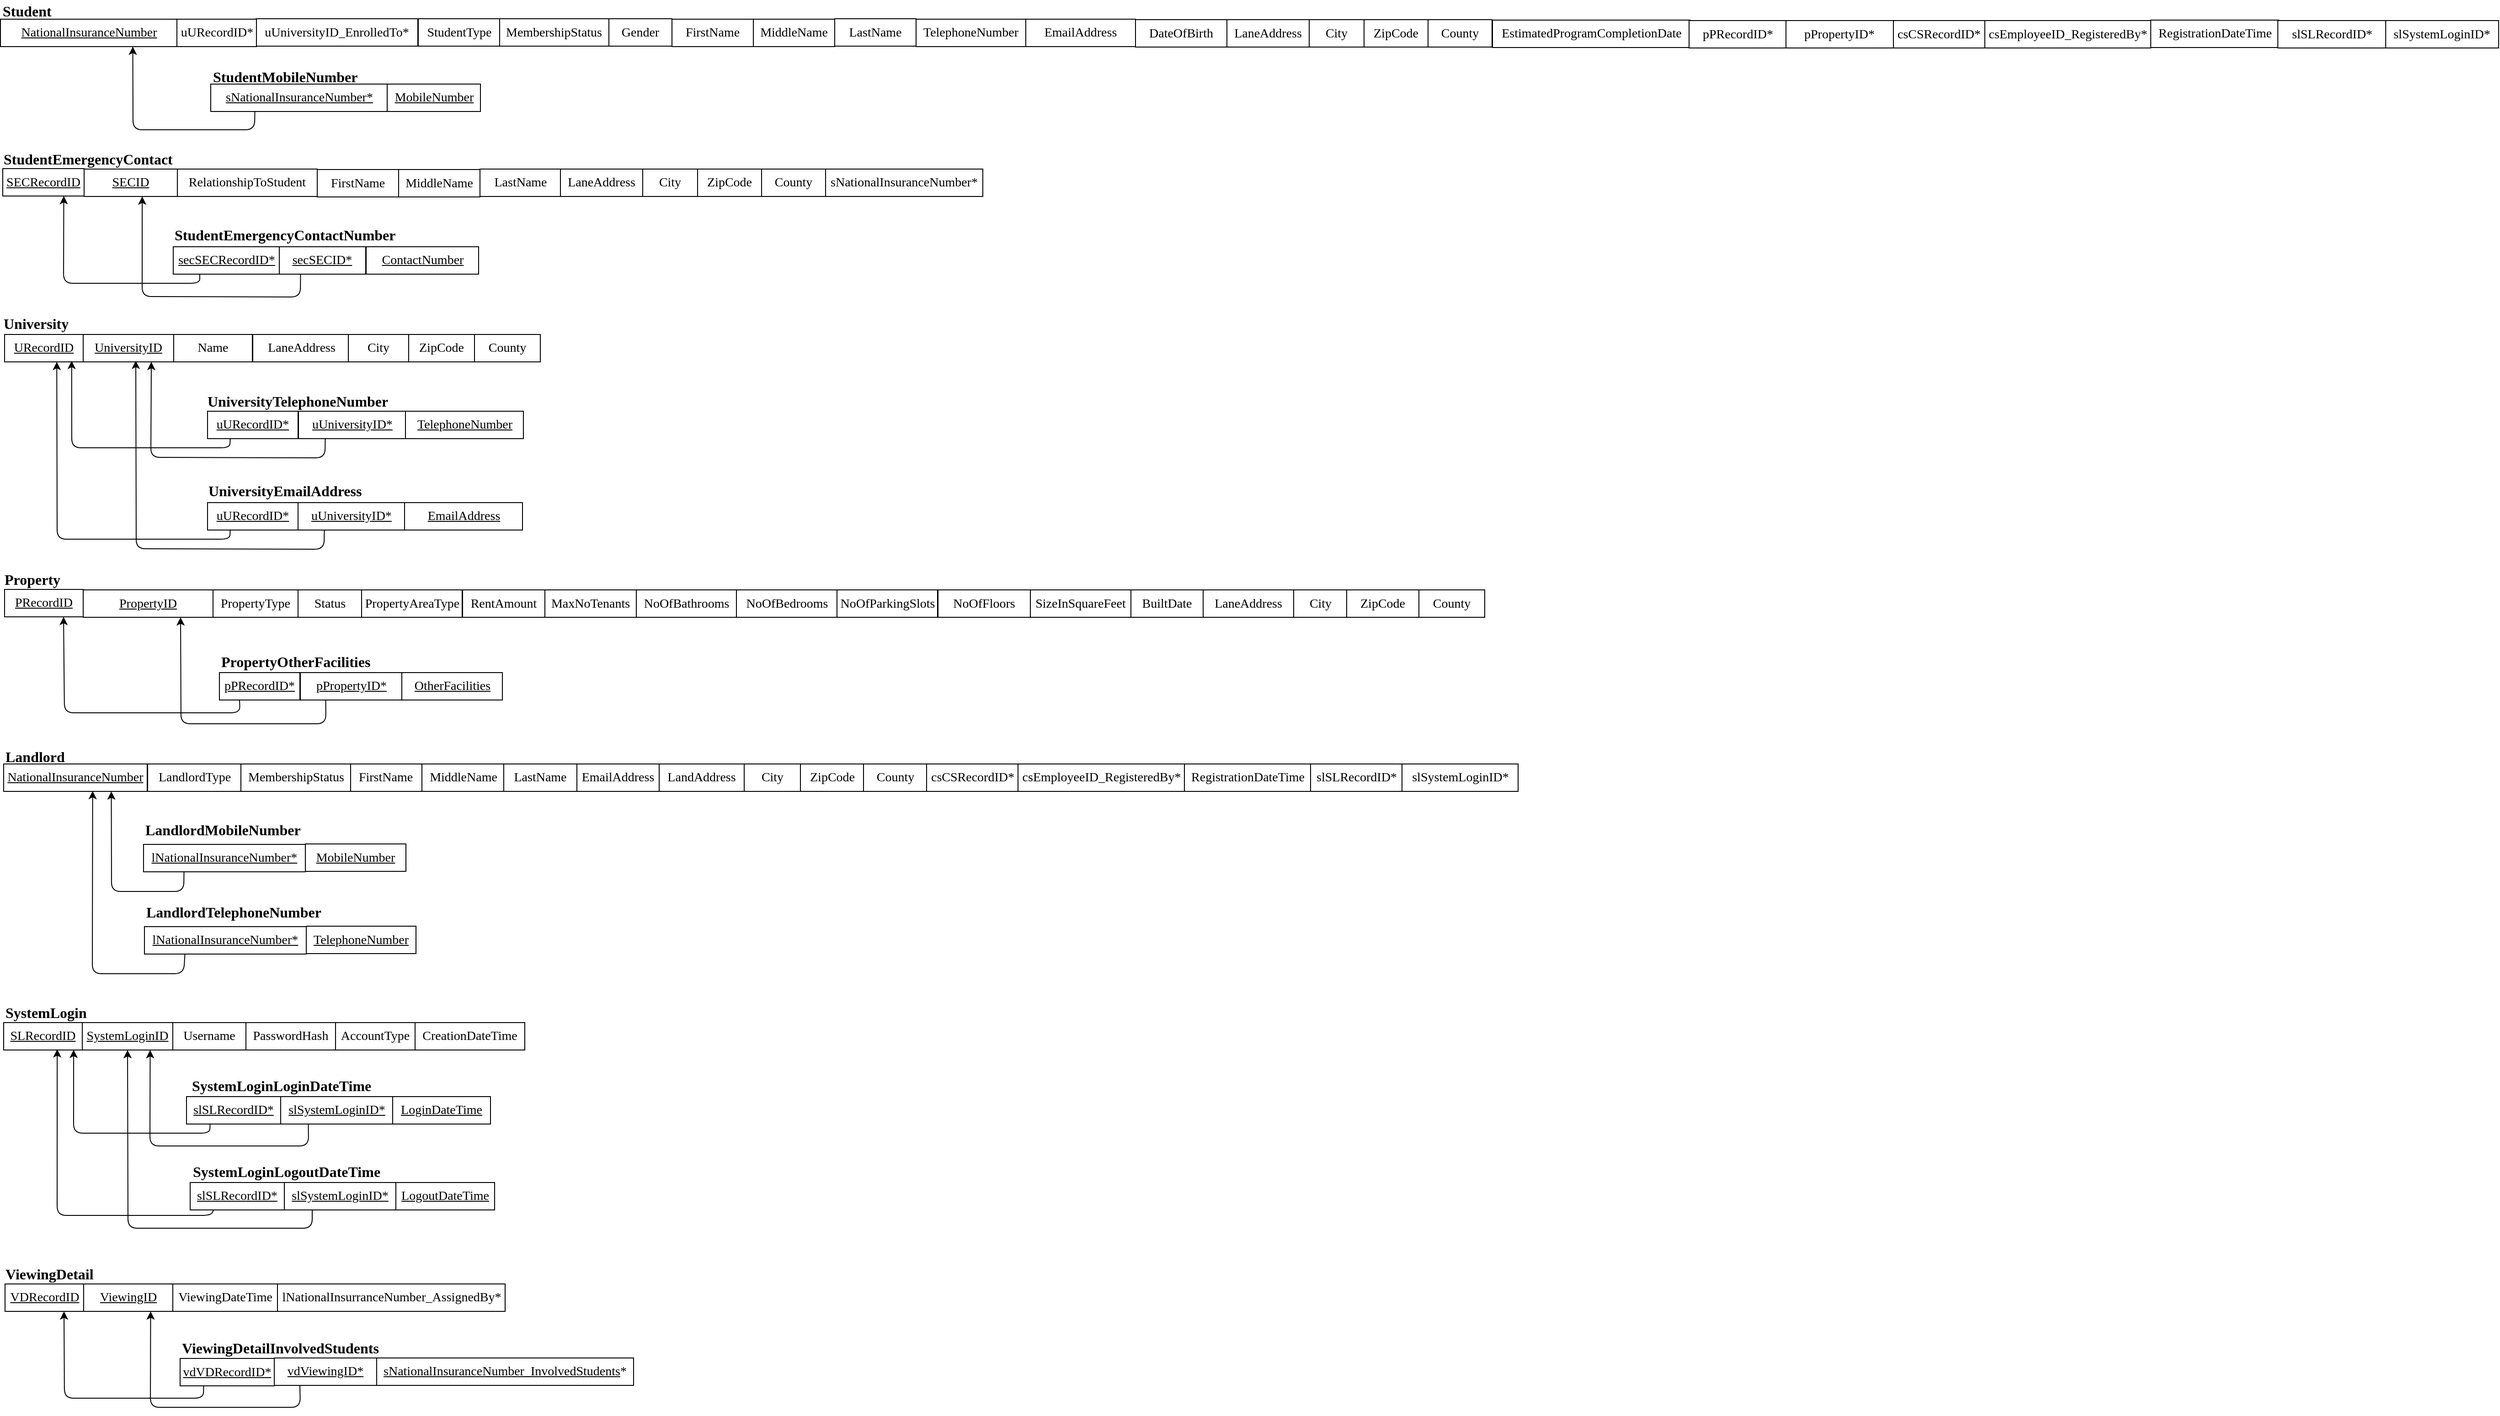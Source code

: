 <mxfile version="12.2.2" type="device" pages="1"><diagram id="bx-ZTYG9bVRK6xC262lA" name="Page-1"><mxGraphModel dx="-1627" dy="673" grid="1" gridSize="10" guides="1" tooltips="1" connect="1" arrows="1" fold="1" page="1" pageScale="1" pageWidth="2800" pageHeight="1600" math="0" shadow="0"><root><mxCell id="0"/><mxCell id="1" parent="0"/><mxCell id="ftZmQ4Zz91NYDN06urUf-1" value="&lt;font style=&quot;font-size: 16px&quot; face=&quot;Times New Roman&quot;&gt;Student&lt;/font&gt;" style="text;html=1;resizable=0;points=[];autosize=1;align=left;verticalAlign=top;spacingTop=-4;fontSize=16;fontStyle=1" parent="1" vertex="1"><mxGeometry x="2831.5" y="28" width="60" height="20" as="geometry"/></mxCell><mxCell id="ftZmQ4Zz91NYDN06urUf-2" value="&lt;u&gt;NationalInsuranceNumber&lt;/u&gt;" style="rounded=0;whiteSpace=wrap;html=1;fontSize=14;fontFamily=Times New Roman;" parent="1" vertex="1"><mxGeometry x="2831.5" y="49" width="193" height="30" as="geometry"/></mxCell><mxCell id="ftZmQ4Zz91NYDN06urUf-3" value="FirstName" style="rounded=0;whiteSpace=wrap;html=1;fontSize=14;fontFamily=Times New Roman;" parent="1" vertex="1"><mxGeometry x="3566" y="49" width="89" height="30" as="geometry"/></mxCell><mxCell id="ftZmQ4Zz91NYDN06urUf-4" value="MiddleName" style="rounded=0;whiteSpace=wrap;html=1;fontSize=14;fontFamily=Times New Roman;" parent="1" vertex="1"><mxGeometry x="3655" y="49" width="89" height="30" as="geometry"/></mxCell><mxCell id="ftZmQ4Zz91NYDN06urUf-5" value="LastName" style="rounded=0;whiteSpace=wrap;html=1;fontSize=14;fontFamily=Times New Roman;" parent="1" vertex="1"><mxGeometry x="3744" y="48.5" width="89" height="30" as="geometry"/></mxCell><mxCell id="ftZmQ4Zz91NYDN06urUf-7" value="TelephoneNumber" style="rounded=0;whiteSpace=wrap;html=1;fontSize=14;fontFamily=Times New Roman;" parent="1" vertex="1"><mxGeometry x="3833" y="49" width="120" height="30" as="geometry"/></mxCell><mxCell id="ftZmQ4Zz91NYDN06urUf-8" value="DateOfBirth" style="rounded=0;whiteSpace=wrap;html=1;fontSize=14;fontFamily=Times New Roman;" parent="1" vertex="1"><mxGeometry x="4073" y="49.5" width="100" height="30" as="geometry"/></mxCell><mxCell id="ftZmQ4Zz91NYDN06urUf-9" value="EstimatedProgramCompletionDate" style="rounded=0;whiteSpace=wrap;html=1;fontSize=14;fontFamily=Times New Roman;" parent="1" vertex="1"><mxGeometry x="4463.5" y="50" width="216" height="30" as="geometry"/></mxCell><mxCell id="ftZmQ4Zz91NYDN06urUf-10" value="LaneAddress" style="rounded=0;whiteSpace=wrap;html=1;fontSize=14;fontFamily=Times New Roman;" parent="1" vertex="1"><mxGeometry x="4173" y="49.5" width="90" height="30" as="geometry"/></mxCell><mxCell id="ftZmQ4Zz91NYDN06urUf-11" value="City" style="rounded=0;whiteSpace=wrap;html=1;fontSize=14;fontFamily=Times New Roman;" parent="1" vertex="1"><mxGeometry x="4263" y="49.5" width="60" height="30" as="geometry"/></mxCell><mxCell id="ftZmQ4Zz91NYDN06urUf-12" value="ZipCode" style="rounded=0;whiteSpace=wrap;html=1;fontSize=14;fontFamily=Times New Roman;" parent="1" vertex="1"><mxGeometry x="4323" y="49.5" width="70" height="30" as="geometry"/></mxCell><mxCell id="ftZmQ4Zz91NYDN06urUf-13" value="County" style="rounded=0;whiteSpace=wrap;html=1;fontSize=14;fontFamily=Times New Roman;" parent="1" vertex="1"><mxGeometry x="4393" y="49.5" width="70" height="30" as="geometry"/></mxCell><mxCell id="ftZmQ4Zz91NYDN06urUf-14" value="MembershipStatus" style="rounded=0;whiteSpace=wrap;html=1;fontSize=14;fontFamily=Times New Roman;" parent="1" vertex="1"><mxGeometry x="3377" y="48.5" width="120" height="30" as="geometry"/></mxCell><mxCell id="ftZmQ4Zz91NYDN06urUf-18" value="uUniversityID_EnrolledTo*" style="rounded=0;whiteSpace=wrap;html=1;fontSize=14;fontFamily=Times New Roman;" parent="1" vertex="1"><mxGeometry x="3111" y="48.5" width="177" height="30" as="geometry"/></mxCell><mxCell id="ftZmQ4Zz91NYDN06urUf-19" value="csEmployeeID_RegisteredBy*" style="rounded=0;whiteSpace=wrap;html=1;fontSize=14;fontFamily=Times New Roman;" parent="1" vertex="1"><mxGeometry x="5001.5" y="50.5" width="182" height="30" as="geometry"/></mxCell><mxCell id="ftZmQ4Zz91NYDN06urUf-20" value="RegistrationDateTime" style="rounded=0;whiteSpace=wrap;html=1;fontSize=14;fontFamily=Times New Roman;" parent="1" vertex="1"><mxGeometry x="5183.5" y="50" width="140" height="30" as="geometry"/></mxCell><mxCell id="ftZmQ4Zz91NYDN06urUf-21" value="slSystemLoginID*" style="rounded=0;whiteSpace=wrap;html=1;fontSize=14;fontFamily=Times New Roman;" parent="1" vertex="1"><mxGeometry x="5440" y="50.5" width="124" height="30" as="geometry"/></mxCell><mxCell id="ftZmQ4Zz91NYDN06urUf-22" value="StudentType" style="rounded=0;whiteSpace=wrap;html=1;fontSize=14;fontFamily=Times New Roman;" parent="1" vertex="1"><mxGeometry x="3288.5" y="48.5" width="89" height="30" as="geometry"/></mxCell><mxCell id="ftZmQ4Zz91NYDN06urUf-23" value="Gender" style="rounded=0;whiteSpace=wrap;html=1;fontSize=14;fontFamily=Times New Roman;" parent="1" vertex="1"><mxGeometry x="3497" y="48.5" width="69" height="30" as="geometry"/></mxCell><mxCell id="ftZmQ4Zz91NYDN06urUf-24" value="&lt;font style=&quot;font-size: 16px&quot; face=&quot;Times New Roman&quot;&gt;StudentMobileNumber&lt;/font&gt;" style="text;html=1;resizable=0;points=[];autosize=1;align=left;verticalAlign=top;spacingTop=-4;fontSize=16;fontStyle=1" parent="1" vertex="1"><mxGeometry x="3061.5" y="100" width="160" height="20" as="geometry"/></mxCell><mxCell id="ftZmQ4Zz91NYDN06urUf-25" value="&lt;u&gt;sNationalInsuranceNumber*&lt;/u&gt;" style="rounded=0;whiteSpace=wrap;html=1;fontSize=14;fontFamily=Times New Roman;" parent="1" vertex="1"><mxGeometry x="3061.5" y="120" width="193" height="30" as="geometry"/></mxCell><mxCell id="ftZmQ4Zz91NYDN06urUf-26" value="&lt;u&gt;MobileNumber&lt;/u&gt;" style="rounded=0;whiteSpace=wrap;html=1;fontSize=14;fontFamily=Times New Roman;" parent="1" vertex="1"><mxGeometry x="3254.5" y="120" width="102" height="30" as="geometry"/></mxCell><mxCell id="8tnzZ6iEuZ-7llTcJJZj-1" value="" style="endArrow=classic;html=1;entryX=0.75;entryY=1;entryDx=0;entryDy=0;exitX=0.25;exitY=1;exitDx=0;exitDy=0;" parent="1" source="ftZmQ4Zz91NYDN06urUf-25" target="ftZmQ4Zz91NYDN06urUf-2" edge="1"><mxGeometry width="50" height="50" relative="1" as="geometry"><mxPoint x="2871.5" y="168" as="sourcePoint"/><mxPoint x="2921.5" y="118" as="targetPoint"/><Array as="points"><mxPoint x="3109.5" y="170"/><mxPoint x="2976.5" y="170"/></Array></mxGeometry></mxCell><mxCell id="8tnzZ6iEuZ-7llTcJJZj-2" value="&lt;u&gt;UniversityID&lt;/u&gt;" style="rounded=0;whiteSpace=wrap;html=1;fontSize=14;fontFamily=Times New Roman;" parent="1" vertex="1"><mxGeometry x="2922" y="394" width="99" height="30" as="geometry"/></mxCell><mxCell id="8tnzZ6iEuZ-7llTcJJZj-3" value="&lt;font style=&quot;font-size: 16px&quot; face=&quot;Times New Roman&quot;&gt;University&lt;/font&gt;" style="text;html=1;resizable=0;points=[];autosize=1;align=left;verticalAlign=top;spacingTop=-4;fontSize=16;fontStyle=1" parent="1" vertex="1"><mxGeometry x="2833" y="370" width="80" height="20" as="geometry"/></mxCell><mxCell id="8tnzZ6iEuZ-7llTcJJZj-4" value="Name" style="rounded=0;whiteSpace=wrap;html=1;fontSize=14;fontFamily=Times New Roman;" parent="1" vertex="1"><mxGeometry x="3021" y="394" width="86" height="30" as="geometry"/></mxCell><mxCell id="8tnzZ6iEuZ-7llTcJJZj-7" value="LaneAddress" style="rounded=0;whiteSpace=wrap;html=1;fontSize=14;fontFamily=Times New Roman;" parent="1" vertex="1"><mxGeometry x="3107.5" y="394" width="106" height="30" as="geometry"/></mxCell><mxCell id="8tnzZ6iEuZ-7llTcJJZj-8" value="City" style="rounded=0;whiteSpace=wrap;html=1;fontSize=14;fontFamily=Times New Roman;" parent="1" vertex="1"><mxGeometry x="3212" y="394" width="66" height="30" as="geometry"/></mxCell><mxCell id="8tnzZ6iEuZ-7llTcJJZj-9" value="ZipCode" style="rounded=0;whiteSpace=wrap;html=1;fontSize=14;fontFamily=Times New Roman;" parent="1" vertex="1"><mxGeometry x="3278" y="394" width="72" height="30" as="geometry"/></mxCell><mxCell id="8tnzZ6iEuZ-7llTcJJZj-10" value="County" style="rounded=0;whiteSpace=wrap;html=1;fontSize=14;fontFamily=Times New Roman;" parent="1" vertex="1"><mxGeometry x="3350" y="394" width="72" height="30" as="geometry"/></mxCell><mxCell id="8tnzZ6iEuZ-7llTcJJZj-11" value="&lt;font style=&quot;font-size: 16px&quot; face=&quot;Times New Roman&quot;&gt;UniversityTelephoneNumber&lt;/font&gt;" style="text;html=1;resizable=0;points=[];autosize=1;align=left;verticalAlign=top;spacingTop=-4;fontSize=16;fontStyle=1" parent="1" vertex="1"><mxGeometry x="3055.5" y="454.5" width="200" height="20" as="geometry"/></mxCell><mxCell id="8tnzZ6iEuZ-7llTcJJZj-12" value="&lt;u&gt;uUniversityID*&lt;/u&gt;" style="rounded=0;whiteSpace=wrap;html=1;fontSize=14;fontFamily=Times New Roman;" parent="1" vertex="1"><mxGeometry x="3157.5" y="478" width="117" height="30" as="geometry"/></mxCell><mxCell id="8tnzZ6iEuZ-7llTcJJZj-13" value="&lt;u&gt;TelephoneNumber&lt;/u&gt;" style="rounded=0;whiteSpace=wrap;html=1;fontSize=14;fontFamily=Times New Roman;" parent="1" vertex="1"><mxGeometry x="3274.5" y="478" width="129" height="30" as="geometry"/></mxCell><mxCell id="8tnzZ6iEuZ-7llTcJJZj-14" value="&lt;font style=&quot;font-size: 16px&quot; face=&quot;Times New Roman&quot;&gt;UniversityEmailAddress&lt;/font&gt;" style="text;html=1;resizable=0;points=[];autosize=1;align=left;verticalAlign=top;spacingTop=-4;fontSize=16;fontStyle=1" parent="1" vertex="1"><mxGeometry x="3056.5" y="553" width="170" height="20" as="geometry"/></mxCell><mxCell id="8tnzZ6iEuZ-7llTcJJZj-15" value="&lt;u&gt;uUniversityID*&lt;/u&gt;" style="rounded=0;whiteSpace=wrap;html=1;fontSize=14;fontFamily=Times New Roman;" parent="1" vertex="1"><mxGeometry x="3156.5" y="578" width="117" height="30" as="geometry"/></mxCell><mxCell id="8tnzZ6iEuZ-7llTcJJZj-16" value="&lt;u&gt;EmailAddress&lt;/u&gt;" style="rounded=0;whiteSpace=wrap;html=1;fontSize=14;fontFamily=Times New Roman;" parent="1" vertex="1"><mxGeometry x="3273.5" y="578" width="129" height="30" as="geometry"/></mxCell><mxCell id="8tnzZ6iEuZ-7llTcJJZj-17" value="" style="endArrow=classic;html=1;exitX=0.25;exitY=1;exitDx=0;exitDy=0;" parent="1" source="8tnzZ6iEuZ-7llTcJJZj-12" edge="1"><mxGeometry width="50" height="50" relative="1" as="geometry"><mxPoint x="2885.5" y="511" as="sourcePoint"/><mxPoint x="2996.5" y="424" as="targetPoint"/><Array as="points"><mxPoint x="3186.5" y="529"/><mxPoint x="2996" y="528.5"/></Array></mxGeometry></mxCell><mxCell id="8tnzZ6iEuZ-7llTcJJZj-18" value="" style="endArrow=classic;html=1;entryX=0.581;entryY=0.958;entryDx=0;entryDy=0;entryPerimeter=0;exitX=0.25;exitY=1;exitDx=0;exitDy=0;" parent="1" source="8tnzZ6iEuZ-7llTcJJZj-15" target="8tnzZ6iEuZ-7llTcJJZj-2" edge="1"><mxGeometry width="50" height="50" relative="1" as="geometry"><mxPoint x="2855.5" y="511" as="sourcePoint"/><mxPoint x="2905.5" y="461" as="targetPoint"/><Array as="points"><mxPoint x="3185.5" y="629"/><mxPoint x="2980" y="628.5"/></Array></mxGeometry></mxCell><mxCell id="8tnzZ6iEuZ-7llTcJJZj-19" value="&lt;font style=&quot;font-size: 16px&quot; face=&quot;Times New Roman&quot;&gt;Property&lt;/font&gt;" style="text;html=1;resizable=0;points=[];autosize=1;align=left;verticalAlign=top;spacingTop=-4;fontSize=16;fontStyle=1" parent="1" vertex="1"><mxGeometry x="2834" y="650" width="70" height="20" as="geometry"/></mxCell><mxCell id="8tnzZ6iEuZ-7llTcJJZj-20" value="&lt;u&gt;PropertyID&lt;/u&gt;" style="rounded=0;whiteSpace=wrap;html=1;fontSize=14;fontFamily=Times New Roman;" parent="1" vertex="1"><mxGeometry x="2922" y="673.5" width="142" height="30" as="geometry"/></mxCell><mxCell id="8tnzZ6iEuZ-7llTcJJZj-21" value="Status" style="rounded=0;whiteSpace=wrap;html=1;fontSize=14;fontFamily=Times New Roman;" parent="1" vertex="1"><mxGeometry x="3157" y="673.5" width="70" height="30" as="geometry"/></mxCell><mxCell id="8tnzZ6iEuZ-7llTcJJZj-22" value="RentAmount" style="rounded=0;whiteSpace=wrap;html=1;fontSize=14;fontFamily=Times New Roman;" parent="1" vertex="1"><mxGeometry x="3337" y="673.5" width="90" height="30" as="geometry"/></mxCell><mxCell id="8tnzZ6iEuZ-7llTcJJZj-23" value="MaxNoTenants" style="rounded=0;whiteSpace=wrap;html=1;fontSize=14;fontFamily=Times New Roman;" parent="1" vertex="1"><mxGeometry x="3427" y="673.5" width="100" height="30" as="geometry"/></mxCell><mxCell id="8tnzZ6iEuZ-7llTcJJZj-24" value="NoOfBathrooms" style="rounded=0;whiteSpace=wrap;html=1;fontSize=14;fontFamily=Times New Roman;" parent="1" vertex="1"><mxGeometry x="3527" y="673.5" width="110" height="30" as="geometry"/></mxCell><mxCell id="8tnzZ6iEuZ-7llTcJJZj-25" value="NoOfBedrooms" style="rounded=0;whiteSpace=wrap;html=1;fontSize=14;fontFamily=Times New Roman;" parent="1" vertex="1"><mxGeometry x="3636.5" y="673.5" width="110" height="30" as="geometry"/></mxCell><mxCell id="8tnzZ6iEuZ-7llTcJJZj-26" value="PropertyAreaType" style="rounded=0;whiteSpace=wrap;html=1;fontSize=14;fontFamily=Times New Roman;" parent="1" vertex="1"><mxGeometry x="3226.5" y="673.5" width="110" height="30" as="geometry"/></mxCell><mxCell id="8tnzZ6iEuZ-7llTcJJZj-27" value="NoOfParkingSlots" style="rounded=0;whiteSpace=wrap;html=1;fontSize=14;fontFamily=Times New Roman;" parent="1" vertex="1"><mxGeometry x="3746.5" y="673.5" width="110" height="30" as="geometry"/></mxCell><mxCell id="8tnzZ6iEuZ-7llTcJJZj-28" value="NoOfFloors" style="rounded=0;whiteSpace=wrap;html=1;fontSize=14;fontFamily=Times New Roman;" parent="1" vertex="1"><mxGeometry x="3857" y="673.5" width="101" height="30" as="geometry"/></mxCell><mxCell id="8tnzZ6iEuZ-7llTcJJZj-29" value="SizeInSquareFeet" style="rounded=0;whiteSpace=wrap;html=1;fontSize=14;fontFamily=Times New Roman;" parent="1" vertex="1"><mxGeometry x="3958" y="673.5" width="110" height="30" as="geometry"/></mxCell><mxCell id="8tnzZ6iEuZ-7llTcJJZj-30" value="LaneAddress" style="rounded=0;whiteSpace=wrap;html=1;fontSize=14;fontFamily=Times New Roman;" parent="1" vertex="1"><mxGeometry x="4147" y="673.5" width="99" height="30" as="geometry"/></mxCell><mxCell id="8tnzZ6iEuZ-7llTcJJZj-31" value="City" style="rounded=0;whiteSpace=wrap;html=1;fontSize=14;fontFamily=Times New Roman;" parent="1" vertex="1"><mxGeometry x="4246" y="673.5" width="59" height="30" as="geometry"/></mxCell><mxCell id="8tnzZ6iEuZ-7llTcJJZj-32" value="ZipCode" style="rounded=0;whiteSpace=wrap;html=1;fontSize=14;fontFamily=Times New Roman;" parent="1" vertex="1"><mxGeometry x="4304" y="673.5" width="79" height="30" as="geometry"/></mxCell><mxCell id="8tnzZ6iEuZ-7llTcJJZj-33" value="County" style="rounded=0;whiteSpace=wrap;html=1;fontSize=14;fontFamily=Times New Roman;" parent="1" vertex="1"><mxGeometry x="4383" y="673.5" width="72" height="30" as="geometry"/></mxCell><mxCell id="8tnzZ6iEuZ-7llTcJJZj-34" value="PropertyType" style="rounded=0;whiteSpace=wrap;html=1;fontSize=14;fontFamily=Times New Roman;" parent="1" vertex="1"><mxGeometry x="3064" y="673.5" width="93" height="30" as="geometry"/></mxCell><mxCell id="8tnzZ6iEuZ-7llTcJJZj-36" value="BuiltDate" style="rounded=0;whiteSpace=wrap;html=1;fontSize=14;fontFamily=Times New Roman;" parent="1" vertex="1"><mxGeometry x="4068" y="673.5" width="79" height="30" as="geometry"/></mxCell><mxCell id="8tnzZ6iEuZ-7llTcJJZj-37" value="&lt;font style=&quot;font-size: 16px&quot; face=&quot;Times New Roman&quot;&gt;PropertyOtherFacilities&lt;/font&gt;" style="text;html=1;resizable=0;points=[];autosize=1;align=left;verticalAlign=top;spacingTop=-4;fontSize=16;fontStyle=1" parent="1" vertex="1"><mxGeometry x="3071" y="740" width="170" height="20" as="geometry"/></mxCell><mxCell id="8tnzZ6iEuZ-7llTcJJZj-38" value="&lt;u&gt;pPropertyID*&lt;/u&gt;" style="rounded=0;whiteSpace=wrap;html=1;fontSize=14;fontFamily=Times New Roman;" parent="1" vertex="1"><mxGeometry x="3159.5" y="764" width="111" height="30" as="geometry"/></mxCell><mxCell id="8tnzZ6iEuZ-7llTcJJZj-39" value="&lt;u&gt;OtherFacilities&lt;/u&gt;" style="rounded=0;whiteSpace=wrap;html=1;fontSize=14;fontFamily=Times New Roman;" parent="1" vertex="1"><mxGeometry x="3270.5" y="764" width="110" height="30" as="geometry"/></mxCell><mxCell id="8tnzZ6iEuZ-7llTcJJZj-40" value="" style="endArrow=classic;html=1;entryX=0.75;entryY=1;entryDx=0;entryDy=0;exitX=0.25;exitY=1;exitDx=0;exitDy=0;" parent="1" source="8tnzZ6iEuZ-7llTcJJZj-38" target="8tnzZ6iEuZ-7llTcJJZj-20" edge="1"><mxGeometry width="50" height="50" relative="1" as="geometry"><mxPoint x="3002" y="820" as="sourcePoint"/><mxPoint x="3052" y="770" as="targetPoint"/><Array as="points"><mxPoint x="3187.5" y="820"/><mxPoint x="3029" y="820"/></Array></mxGeometry></mxCell><mxCell id="8tnzZ6iEuZ-7llTcJJZj-41" value="&lt;font face=&quot;Times New Roman&quot;&gt;Landlord&lt;/font&gt;" style="text;html=1;resizable=0;points=[];autosize=1;align=left;verticalAlign=top;spacingTop=-4;fontSize=16;fontStyle=1" parent="1" vertex="1"><mxGeometry x="2835" y="844" width="70" height="20" as="geometry"/></mxCell><mxCell id="8tnzZ6iEuZ-7llTcJJZj-42" value="&lt;span&gt;NationalInsuranceNumber&lt;/span&gt;" style="rounded=0;whiteSpace=wrap;html=1;fontSize=14;fontFamily=Times New Roman;fontStyle=4" parent="1" vertex="1"><mxGeometry x="2835" y="864" width="157" height="30" as="geometry"/></mxCell><mxCell id="8tnzZ6iEuZ-7llTcJJZj-43" value="FirstName" style="rounded=0;whiteSpace=wrap;html=1;fontSize=14;fontFamily=Times New Roman;" parent="1" vertex="1"><mxGeometry x="3212.5" y="864" width="80" height="30" as="geometry"/></mxCell><mxCell id="8tnzZ6iEuZ-7llTcJJZj-44" value="MiddleName" style="rounded=0;whiteSpace=wrap;html=1;fontSize=14;fontFamily=Times New Roman;" parent="1" vertex="1"><mxGeometry x="3292.5" y="864" width="90" height="30" as="geometry"/></mxCell><mxCell id="8tnzZ6iEuZ-7llTcJJZj-45" value="LastName" style="rounded=0;whiteSpace=wrap;html=1;fontSize=14;fontFamily=Times New Roman;" parent="1" vertex="1"><mxGeometry x="3382" y="864" width="80" height="30" as="geometry"/></mxCell><mxCell id="8tnzZ6iEuZ-7llTcJJZj-46" value="EmailAddress" style="rounded=0;whiteSpace=wrap;html=1;fontSize=14;fontFamily=Times New Roman;" parent="1" vertex="1"><mxGeometry x="3462" y="864" width="90" height="30" as="geometry"/></mxCell><mxCell id="8tnzZ6iEuZ-7llTcJJZj-49" value="MembershipStatus" style="rounded=0;whiteSpace=wrap;html=1;fontSize=14;fontFamily=Times New Roman;" parent="1" vertex="1"><mxGeometry x="3094.5" y="864" width="120" height="30" as="geometry"/></mxCell><mxCell id="8tnzZ6iEuZ-7llTcJJZj-50" value="LandAddress" style="rounded=0;whiteSpace=wrap;html=1;fontSize=14;fontFamily=Times New Roman;" parent="1" vertex="1"><mxGeometry x="3552" y="864" width="93" height="30" as="geometry"/></mxCell><mxCell id="8tnzZ6iEuZ-7llTcJJZj-51" value="City" style="rounded=0;whiteSpace=wrap;html=1;fontSize=14;fontFamily=Times New Roman;" parent="1" vertex="1"><mxGeometry x="3645" y="864" width="62" height="30" as="geometry"/></mxCell><mxCell id="8tnzZ6iEuZ-7llTcJJZj-52" value="ZipCode" style="rounded=0;whiteSpace=wrap;html=1;fontSize=14;fontFamily=Times New Roman;" parent="1" vertex="1"><mxGeometry x="3706.5" y="864" width="69" height="30" as="geometry"/></mxCell><mxCell id="8tnzZ6iEuZ-7llTcJJZj-53" value="County" style="rounded=0;whiteSpace=wrap;html=1;fontSize=14;fontFamily=Times New Roman;" parent="1" vertex="1"><mxGeometry x="3775.5" y="864" width="69" height="30" as="geometry"/></mxCell><mxCell id="8tnzZ6iEuZ-7llTcJJZj-54" value="csEmployeeID_RegisteredBy*" style="rounded=0;whiteSpace=wrap;html=1;fontSize=14;fontFamily=Times New Roman;" parent="1" vertex="1"><mxGeometry x="3944.5" y="864" width="182" height="30" as="geometry"/></mxCell><mxCell id="8tnzZ6iEuZ-7llTcJJZj-55" value="RegistrationDateTime" style="rounded=0;whiteSpace=wrap;html=1;fontSize=14;fontFamily=Times New Roman;" parent="1" vertex="1"><mxGeometry x="4126.5" y="864" width="138" height="30" as="geometry"/></mxCell><mxCell id="8tnzZ6iEuZ-7llTcJJZj-56" value="LandlordType" style="rounded=0;whiteSpace=wrap;html=1;fontSize=14;fontFamily=Times New Roman;" parent="1" vertex="1"><mxGeometry x="2992.5" y="864" width="102" height="30" as="geometry"/></mxCell><mxCell id="8tnzZ6iEuZ-7llTcJJZj-57" value="slSystemLoginID*" style="rounded=0;whiteSpace=wrap;html=1;fontSize=14;fontFamily=Times New Roman;" parent="1" vertex="1"><mxGeometry x="4364.5" y="864" width="127" height="30" as="geometry"/></mxCell><mxCell id="8tnzZ6iEuZ-7llTcJJZj-58" value="&lt;font style=&quot;font-size: 16px&quot; face=&quot;Times New Roman&quot;&gt;LandlordMobileNumber&lt;/font&gt;" style="text;html=1;resizable=0;points=[];autosize=1;align=left;verticalAlign=top;spacingTop=-4;fontSize=16;fontStyle=1" parent="1" vertex="1"><mxGeometry x="2988" y="923.5" width="170" height="20" as="geometry"/></mxCell><mxCell id="8tnzZ6iEuZ-7llTcJJZj-59" value="&lt;u&gt;lNationalInsuranceNumber*&lt;/u&gt;" style="rounded=0;whiteSpace=wrap;html=1;fontSize=14;fontFamily=Times New Roman;" parent="1" vertex="1"><mxGeometry x="2988" y="952" width="177" height="30" as="geometry"/></mxCell><mxCell id="8tnzZ6iEuZ-7llTcJJZj-60" value="&lt;u&gt;MobileNumber&lt;/u&gt;" style="rounded=0;whiteSpace=wrap;html=1;fontSize=14;fontFamily=Times New Roman;" parent="1" vertex="1"><mxGeometry x="3165" y="951.5" width="110" height="30" as="geometry"/></mxCell><mxCell id="8tnzZ6iEuZ-7llTcJJZj-61" value="&lt;font style=&quot;font-size: 16px&quot; face=&quot;Times New Roman&quot;&gt;LandlordTelephoneNumber&lt;/font&gt;" style="text;html=1;resizable=0;points=[];autosize=1;align=left;verticalAlign=top;spacingTop=-4;fontSize=16;fontStyle=1" parent="1" vertex="1"><mxGeometry x="2989" y="1013.5" width="190" height="20" as="geometry"/></mxCell><mxCell id="8tnzZ6iEuZ-7llTcJJZj-62" value="&lt;u&gt;lNationalInsuranceNumber*&lt;/u&gt;" style="rounded=0;whiteSpace=wrap;html=1;fontSize=14;fontFamily=Times New Roman;" parent="1" vertex="1"><mxGeometry x="2989" y="1042" width="177" height="30" as="geometry"/></mxCell><mxCell id="8tnzZ6iEuZ-7llTcJJZj-63" value="&lt;u&gt;TelephoneNumber&lt;/u&gt;" style="rounded=0;whiteSpace=wrap;html=1;fontSize=14;fontFamily=Times New Roman;" parent="1" vertex="1"><mxGeometry x="3166" y="1041.5" width="120" height="30" as="geometry"/></mxCell><mxCell id="8tnzZ6iEuZ-7llTcJJZj-64" value="" style="endArrow=classic;html=1;entryX=0.75;entryY=1;entryDx=0;entryDy=0;exitX=0.25;exitY=1;exitDx=0;exitDy=0;" parent="1" source="8tnzZ6iEuZ-7llTcJJZj-59" target="8tnzZ6iEuZ-7llTcJJZj-42" edge="1"><mxGeometry width="50" height="50" relative="1" as="geometry"><mxPoint x="2915" y="1039" as="sourcePoint"/><mxPoint x="2965" y="989" as="targetPoint"/><Array as="points"><mxPoint x="3032" y="1003.5"/><mxPoint x="2953" y="1003.5"/></Array></mxGeometry></mxCell><mxCell id="8tnzZ6iEuZ-7llTcJJZj-65" value="" style="endArrow=classic;html=1;entryX=0.62;entryY=0.986;entryDx=0;entryDy=0;entryPerimeter=0;exitX=0.25;exitY=1;exitDx=0;exitDy=0;" parent="1" source="8tnzZ6iEuZ-7llTcJJZj-62" target="8tnzZ6iEuZ-7llTcJJZj-42" edge="1"><mxGeometry width="50" height="50" relative="1" as="geometry"><mxPoint x="2905" y="1009" as="sourcePoint"/><mxPoint x="2955" y="959" as="targetPoint"/><Array as="points"><mxPoint x="3032" y="1093.5"/><mxPoint x="2932" y="1093.5"/></Array></mxGeometry></mxCell><mxCell id="8tnzZ6iEuZ-7llTcJJZj-66" value="&lt;u&gt;SystemLoginID&lt;/u&gt;" style="rounded=0;whiteSpace=wrap;html=1;fontSize=14;fontFamily=Times New Roman;" parent="1" vertex="1"><mxGeometry x="2921" y="1147" width="99" height="30" as="geometry"/></mxCell><mxCell id="8tnzZ6iEuZ-7llTcJJZj-67" value="&lt;font face=&quot;Times New Roman&quot;&gt;SystemLogin&lt;/font&gt;" style="text;html=1;resizable=0;points=[];autosize=1;align=left;verticalAlign=top;spacingTop=-4;fontSize=16;fontStyle=1" parent="1" vertex="1"><mxGeometry x="2835" y="1124" width="100" height="20" as="geometry"/></mxCell><mxCell id="8tnzZ6iEuZ-7llTcJJZj-68" value="Username" style="rounded=0;whiteSpace=wrap;html=1;fontSize=14;fontFamily=Times New Roman;" parent="1" vertex="1"><mxGeometry x="3020" y="1147" width="80" height="30" as="geometry"/></mxCell><mxCell id="8tnzZ6iEuZ-7llTcJJZj-69" value="PasswordHash" style="rounded=0;whiteSpace=wrap;html=1;fontSize=14;fontFamily=Times New Roman;" parent="1" vertex="1"><mxGeometry x="3100" y="1147" width="98" height="30" as="geometry"/></mxCell><mxCell id="8tnzZ6iEuZ-7llTcJJZj-70" value="&lt;u&gt;LoginDateTime&lt;/u&gt;" style="rounded=0;whiteSpace=wrap;html=1;fontSize=14;fontFamily=Times New Roman;" parent="1" vertex="1"><mxGeometry x="3259.5" y="1228" width="108" height="30" as="geometry"/></mxCell><mxCell id="8tnzZ6iEuZ-7llTcJJZj-71" value="AccountType" style="rounded=0;whiteSpace=wrap;html=1;fontSize=14;fontFamily=Times New Roman;" parent="1" vertex="1"><mxGeometry x="3198" y="1147" width="87" height="30" as="geometry"/></mxCell><mxCell id="8tnzZ6iEuZ-7llTcJJZj-72" value="&lt;u&gt;LogoutDateTime&lt;/u&gt;" style="rounded=0;whiteSpace=wrap;html=1;fontSize=14;fontFamily=Times New Roman;" parent="1" vertex="1"><mxGeometry x="3264" y="1322" width="108" height="30" as="geometry"/></mxCell><mxCell id="8tnzZ6iEuZ-7llTcJJZj-73" value="&lt;span&gt;CreationDateTime&lt;/span&gt;" style="rounded=0;whiteSpace=wrap;html=1;fontSize=14;fontFamily=Times New Roman;fontStyle=0" parent="1" vertex="1"><mxGeometry x="3285" y="1147" width="120" height="30" as="geometry"/></mxCell><mxCell id="8tnzZ6iEuZ-7llTcJJZj-74" value="&lt;font face=&quot;Times New Roman&quot;&gt;SystemLoginLoginDateTime&lt;/font&gt;" style="text;html=1;resizable=0;points=[];autosize=1;align=left;verticalAlign=top;spacingTop=-4;fontSize=16;fontStyle=1" parent="1" vertex="1"><mxGeometry x="3039" y="1204" width="200" height="20" as="geometry"/></mxCell><mxCell id="8tnzZ6iEuZ-7llTcJJZj-75" value="&lt;u&gt;slSystemLoginID*&lt;/u&gt;" style="rounded=0;whiteSpace=wrap;html=1;fontSize=14;fontFamily=Times New Roman;" parent="1" vertex="1"><mxGeometry x="3137.5" y="1228" width="123" height="30" as="geometry"/></mxCell><mxCell id="CJqU6J7FZlLAtP6dqWoQ-3" value="&lt;font face=&quot;Times New Roman&quot;&gt;SystemLoginLogoutDateTime&lt;/font&gt;" style="text;html=1;resizable=0;points=[];autosize=1;align=left;verticalAlign=top;spacingTop=-4;fontSize=16;fontStyle=1" parent="1" vertex="1"><mxGeometry x="3039.5" y="1297.5" width="210" height="20" as="geometry"/></mxCell><mxCell id="CJqU6J7FZlLAtP6dqWoQ-4" value="&lt;u&gt;slSystemLoginID*&lt;/u&gt;" style="rounded=0;whiteSpace=wrap;html=1;fontSize=14;fontFamily=Times New Roman;" parent="1" vertex="1"><mxGeometry x="3142" y="1322" width="122" height="30" as="geometry"/></mxCell><mxCell id="CJqU6J7FZlLAtP6dqWoQ-5" value="" style="endArrow=classic;html=1;entryX=0.75;entryY=1;entryDx=0;entryDy=0;exitX=0.25;exitY=1;exitDx=0;exitDy=0;" parent="1" source="8tnzZ6iEuZ-7llTcJJZj-75" target="8tnzZ6iEuZ-7llTcJJZj-66" edge="1"><mxGeometry width="50" height="50" relative="1" as="geometry"><mxPoint x="2900" y="1232" as="sourcePoint"/><mxPoint x="2950" y="1182" as="targetPoint"/><Array as="points"><mxPoint x="3168.5" y="1282"/><mxPoint x="2995" y="1282"/></Array></mxGeometry></mxCell><mxCell id="CJqU6J7FZlLAtP6dqWoQ-6" value="" style="endArrow=classic;html=1;entryX=0.5;entryY=1;entryDx=0;entryDy=0;exitX=0.25;exitY=1;exitDx=0;exitDy=0;" parent="1" source="CJqU6J7FZlLAtP6dqWoQ-4" target="8tnzZ6iEuZ-7llTcJJZj-66" edge="1"><mxGeometry width="50" height="50" relative="1" as="geometry"><mxPoint x="2870" y="1252" as="sourcePoint"/><mxPoint x="2920" y="1202" as="targetPoint"/><Array as="points"><mxPoint x="3172.5" y="1372"/><mxPoint x="2971" y="1372"/></Array></mxGeometry></mxCell><mxCell id="CJqU6J7FZlLAtP6dqWoQ-7" value="&lt;u&gt;ViewingID&lt;/u&gt;" style="rounded=0;whiteSpace=wrap;html=1;fontSize=14;fontFamily=Times New Roman;" parent="1" vertex="1"><mxGeometry x="2921.5" y="1433" width="99" height="30" as="geometry"/></mxCell><mxCell id="CJqU6J7FZlLAtP6dqWoQ-8" value="&lt;font face=&quot;Times New Roman&quot;&gt;ViewingDetail&lt;/font&gt;" style="text;html=1;resizable=0;points=[];autosize=1;align=left;verticalAlign=top;spacingTop=-4;fontSize=16;fontStyle=1" parent="1" vertex="1"><mxGeometry x="2835" y="1410" width="110" height="20" as="geometry"/></mxCell><mxCell id="CJqU6J7FZlLAtP6dqWoQ-9" value="ViewingDateTime" style="rounded=0;whiteSpace=wrap;html=1;fontSize=14;fontFamily=Times New Roman;" parent="1" vertex="1"><mxGeometry x="3020" y="1433" width="115" height="30" as="geometry"/></mxCell><mxCell id="CJqU6J7FZlLAtP6dqWoQ-10" value="&lt;u&gt;sNationalInsuranceNumber_InvolvedStudents&lt;/u&gt;*" style="rounded=0;whiteSpace=wrap;html=1;fontSize=14;fontFamily=Times New Roman;" parent="1" vertex="1"><mxGeometry x="3243" y="1514" width="281" height="30" as="geometry"/></mxCell><mxCell id="CJqU6J7FZlLAtP6dqWoQ-11" value="lNationalInsurranceNumber_AssignedBy*" style="rounded=0;whiteSpace=wrap;html=1;fontSize=14;fontFamily=Times New Roman;" parent="1" vertex="1"><mxGeometry x="3134.5" y="1433" width="249" height="30" as="geometry"/></mxCell><mxCell id="CJqU6J7FZlLAtP6dqWoQ-13" value="&lt;font face=&quot;Times New Roman&quot;&gt;ViewingDetailInvolvedStudents&lt;/font&gt;" style="text;html=1;resizable=0;points=[];autosize=1;align=left;verticalAlign=top;spacingTop=-4;fontSize=16;fontStyle=1" parent="1" vertex="1"><mxGeometry x="3028" y="1490.5" width="220" height="20" as="geometry"/></mxCell><mxCell id="CJqU6J7FZlLAtP6dqWoQ-14" value="&lt;u&gt;vdViewingID*&lt;/u&gt;" style="rounded=0;whiteSpace=wrap;html=1;fontSize=14;fontFamily=Times New Roman;" parent="1" vertex="1"><mxGeometry x="3131" y="1514" width="112" height="30" as="geometry"/></mxCell><mxCell id="CJqU6J7FZlLAtP6dqWoQ-15" value="" style="endArrow=classic;html=1;entryX=0.75;entryY=1;entryDx=0;entryDy=0;exitX=0.25;exitY=1;exitDx=0;exitDy=0;" parent="1" source="CJqU6J7FZlLAtP6dqWoQ-14" target="CJqU6J7FZlLAtP6dqWoQ-7" edge="1"><mxGeometry width="50" height="50" relative="1" as="geometry"><mxPoint x="2946" y="1517" as="sourcePoint"/><mxPoint x="2996" y="1467" as="targetPoint"/><Array as="points"><mxPoint x="3159.5" y="1568"/><mxPoint x="2995.5" y="1568"/></Array></mxGeometry></mxCell><mxCell id="CJqU6J7FZlLAtP6dqWoQ-232" value="&lt;font style=&quot;font-size: 16px&quot; face=&quot;Times New Roman&quot;&gt;StudentEmergencyContact&lt;/font&gt;" style="text;html=1;resizable=0;points=[];autosize=1;align=left;verticalAlign=top;spacingTop=-4;fontSize=16;fontStyle=1" parent="1" vertex="1"><mxGeometry x="2833" y="190" width="190" height="20" as="geometry"/></mxCell><mxCell id="CJqU6J7FZlLAtP6dqWoQ-233" value="&lt;u&gt;SECID&lt;/u&gt;" style="rounded=0;whiteSpace=wrap;html=1;fontSize=14;fontFamily=Times New Roman;" parent="1" vertex="1"><mxGeometry x="2923" y="213" width="102" height="30" as="geometry"/></mxCell><mxCell id="CJqU6J7FZlLAtP6dqWoQ-234" value="FirstName" style="rounded=0;whiteSpace=wrap;html=1;fontSize=14;fontFamily=Times New Roman;" parent="1" vertex="1"><mxGeometry x="3178" y="213.5" width="89" height="30" as="geometry"/></mxCell><mxCell id="CJqU6J7FZlLAtP6dqWoQ-235" value="MiddleName" style="rounded=0;whiteSpace=wrap;html=1;fontSize=14;fontFamily=Times New Roman;" parent="1" vertex="1"><mxGeometry x="3267" y="213.5" width="89" height="30" as="geometry"/></mxCell><mxCell id="CJqU6J7FZlLAtP6dqWoQ-236" value="LastName" style="rounded=0;whiteSpace=wrap;html=1;fontSize=14;fontFamily=Times New Roman;" parent="1" vertex="1"><mxGeometry x="3356" y="213" width="89" height="30" as="geometry"/></mxCell><mxCell id="CJqU6J7FZlLAtP6dqWoQ-237" value="RelationshipToStudent" style="rounded=0;whiteSpace=wrap;html=1;fontSize=14;fontFamily=Times New Roman;" parent="1" vertex="1"><mxGeometry x="3025" y="213" width="153" height="30" as="geometry"/></mxCell><mxCell id="CJqU6J7FZlLAtP6dqWoQ-238" value="LaneAddress" style="rounded=0;whiteSpace=wrap;html=1;fontSize=14;fontFamily=Times New Roman;" parent="1" vertex="1"><mxGeometry x="3444" y="213" width="90" height="30" as="geometry"/></mxCell><mxCell id="CJqU6J7FZlLAtP6dqWoQ-239" value="City" style="rounded=0;whiteSpace=wrap;html=1;fontSize=14;fontFamily=Times New Roman;" parent="1" vertex="1"><mxGeometry x="3534" y="213" width="60" height="30" as="geometry"/></mxCell><mxCell id="CJqU6J7FZlLAtP6dqWoQ-240" value="ZipCode" style="rounded=0;whiteSpace=wrap;html=1;fontSize=14;fontFamily=Times New Roman;" parent="1" vertex="1"><mxGeometry x="3594" y="213" width="70" height="30" as="geometry"/></mxCell><mxCell id="CJqU6J7FZlLAtP6dqWoQ-241" value="County" style="rounded=0;whiteSpace=wrap;html=1;fontSize=14;fontFamily=Times New Roman;" parent="1" vertex="1"><mxGeometry x="3664" y="213" width="70" height="30" as="geometry"/></mxCell><mxCell id="CJqU6J7FZlLAtP6dqWoQ-243" value="sNationalInsuranceNumber*" style="rounded=0;whiteSpace=wrap;html=1;fontSize=14;fontFamily=Times New Roman;" parent="1" vertex="1"><mxGeometry x="3734" y="213" width="172" height="30" as="geometry"/></mxCell><mxCell id="CJqU6J7FZlLAtP6dqWoQ-244" value="&lt;font face=&quot;Times New Roman&quot;&gt;StudentEmergencyContactNumber&lt;/font&gt;" style="text;html=1;resizable=0;points=[];autosize=1;align=left;verticalAlign=top;spacingTop=-4;fontSize=16;fontStyle=1" parent="1" vertex="1"><mxGeometry x="3020" y="272.5" width="240" height="20" as="geometry"/></mxCell><mxCell id="CJqU6J7FZlLAtP6dqWoQ-245" value="&lt;u&gt;secSECID*&lt;/u&gt;" style="rounded=0;whiteSpace=wrap;html=1;fontSize=14;fontFamily=Times New Roman;" parent="1" vertex="1"><mxGeometry x="3136" y="298" width="95" height="30" as="geometry"/></mxCell><mxCell id="CJqU6J7FZlLAtP6dqWoQ-246" value="&lt;u&gt;ContactNumber&lt;/u&gt;" style="rounded=0;whiteSpace=wrap;html=1;fontSize=14;fontFamily=Times New Roman;" parent="1" vertex="1"><mxGeometry x="3231.5" y="298" width="123" height="30" as="geometry"/></mxCell><mxCell id="CJqU6J7FZlLAtP6dqWoQ-247" value="" style="endArrow=classic;html=1;entryX=0.623;entryY=1;entryDx=0;entryDy=0;exitX=0.25;exitY=1;exitDx=0;exitDy=0;entryPerimeter=0;" parent="1" source="CJqU6J7FZlLAtP6dqWoQ-245" target="CJqU6J7FZlLAtP6dqWoQ-233" edge="1"><mxGeometry width="50" height="50" relative="1" as="geometry"><mxPoint x="2959.5" y="342.5" as="sourcePoint"/><mxPoint x="3077" y="242.5" as="targetPoint"/><Array as="points"><mxPoint x="3159.5" y="353"/><mxPoint x="2986.5" y="352.5"/></Array></mxGeometry></mxCell><mxCell id="I7QwFchuPu27lHGxRh68-1" value="pPropertyID*" style="rounded=0;whiteSpace=wrap;html=1;fontSize=14;fontFamily=Times New Roman;" parent="1" vertex="1"><mxGeometry x="4784" y="50.5" width="118" height="30" as="geometry"/></mxCell><mxCell id="ofzaSfk9a6FvuBj0G-GJ-1" value="SECRecordID" style="rounded=0;whiteSpace=wrap;html=1;fontSize=14;fontFamily=Times New Roman;fontStyle=4" parent="1" vertex="1"><mxGeometry x="2834" y="212.5" width="89" height="30" as="geometry"/></mxCell><mxCell id="ofzaSfk9a6FvuBj0G-GJ-2" value="URecordID" style="rounded=0;whiteSpace=wrap;html=1;fontSize=14;fontFamily=Times New Roman;fontStyle=4" parent="1" vertex="1"><mxGeometry x="2836" y="394" width="86" height="30" as="geometry"/></mxCell><mxCell id="ofzaSfk9a6FvuBj0G-GJ-3" value="PRecordID" style="rounded=0;whiteSpace=wrap;html=1;fontSize=14;fontFamily=Times New Roman;fontStyle=4" parent="1" vertex="1"><mxGeometry x="2836" y="673" width="86" height="30" as="geometry"/></mxCell><mxCell id="ofzaSfk9a6FvuBj0G-GJ-4" value="SLRecordID" style="rounded=0;whiteSpace=wrap;html=1;fontSize=14;fontFamily=Times New Roman;fontStyle=4" parent="1" vertex="1"><mxGeometry x="2835" y="1147" width="86" height="30" as="geometry"/></mxCell><mxCell id="ofzaSfk9a6FvuBj0G-GJ-5" value="VDRecordID" style="rounded=0;whiteSpace=wrap;html=1;fontSize=14;fontFamily=Times New Roman;fontStyle=4" parent="1" vertex="1"><mxGeometry x="2836.5" y="1433" width="86" height="30" as="geometry"/></mxCell><mxCell id="6uqxo8K8l-VTjPX5pbXx-1" value="EmailAddress" style="rounded=0;whiteSpace=wrap;html=1;fontSize=14;fontFamily=Times New Roman;" parent="1" vertex="1"><mxGeometry x="3953" y="49" width="120" height="30" as="geometry"/></mxCell><mxCell id="6uqxo8K8l-VTjPX5pbXx-2" value="vdVDRecordID*" style="rounded=0;whiteSpace=wrap;html=1;fontSize=14;fontFamily=Times New Roman;fontStyle=4" parent="1" vertex="1"><mxGeometry x="3028" y="1514.5" width="103" height="30" as="geometry"/></mxCell><mxCell id="6uqxo8K8l-VTjPX5pbXx-5" value="" style="endArrow=classic;html=1;entryX=0.75;entryY=1;entryDx=0;entryDy=0;exitX=0.25;exitY=1;exitDx=0;exitDy=0;" parent="1" source="6uqxo8K8l-VTjPX5pbXx-2" target="ofzaSfk9a6FvuBj0G-GJ-5" edge="1"><mxGeometry width="50" height="50" relative="1" as="geometry"><mxPoint x="2841.5" y="1528" as="sourcePoint"/><mxPoint x="2891.5" y="1478" as="targetPoint"/><Array as="points"><mxPoint x="3053.5" y="1558"/><mxPoint x="2901.5" y="1558"/></Array></mxGeometry></mxCell><mxCell id="6uqxo8K8l-VTjPX5pbXx-6" value="slSLRecordID*" style="rounded=0;whiteSpace=wrap;html=1;fontSize=14;fontFamily=Times New Roman;fontStyle=4" parent="1" vertex="1"><mxGeometry x="3035" y="1228" width="103" height="30" as="geometry"/></mxCell><mxCell id="6uqxo8K8l-VTjPX5pbXx-9" value="slSLRecordID*" style="rounded=0;whiteSpace=wrap;html=1;fontSize=14;fontFamily=Times New Roman;fontStyle=4" parent="1" vertex="1"><mxGeometry x="3039" y="1322" width="103" height="30" as="geometry"/></mxCell><mxCell id="6uqxo8K8l-VTjPX5pbXx-10" value="" style="endArrow=classic;html=1;exitX=0.25;exitY=1;exitDx=0;exitDy=0;entryX=0.89;entryY=0.991;entryDx=0;entryDy=0;entryPerimeter=0;" parent="1" source="6uqxo8K8l-VTjPX5pbXx-6" target="ofzaSfk9a6FvuBj0G-GJ-4" edge="1"><mxGeometry width="50" height="50" relative="1" as="geometry"><mxPoint x="2891.5" y="1268" as="sourcePoint"/><mxPoint x="2911.5" y="1178" as="targetPoint"/><Array as="points"><mxPoint x="3060.5" y="1268"/><mxPoint x="2911.5" y="1268"/></Array></mxGeometry></mxCell><mxCell id="6uqxo8K8l-VTjPX5pbXx-11" value="" style="endArrow=classic;html=1;entryX=0.681;entryY=0.972;entryDx=0;entryDy=0;entryPerimeter=0;exitX=0.25;exitY=1;exitDx=0;exitDy=0;" parent="1" source="6uqxo8K8l-VTjPX5pbXx-9" target="ofzaSfk9a6FvuBj0G-GJ-4" edge="1"><mxGeometry width="50" height="50" relative="1" as="geometry"><mxPoint x="2891.5" y="1308" as="sourcePoint"/><mxPoint x="2941.5" y="1258" as="targetPoint"/><Array as="points"><mxPoint x="3061.5" y="1358"/><mxPoint x="2893.5" y="1358"/></Array></mxGeometry></mxCell><mxCell id="6uqxo8K8l-VTjPX5pbXx-12" value="pPRecordID*" style="rounded=0;whiteSpace=wrap;html=1;fontSize=14;fontFamily=Times New Roman;fontStyle=4" parent="1" vertex="1"><mxGeometry x="3071" y="764" width="88" height="30" as="geometry"/></mxCell><mxCell id="6uqxo8K8l-VTjPX5pbXx-13" value="" style="endArrow=classic;html=1;entryX=0.75;entryY=1;entryDx=0;entryDy=0;exitX=0.25;exitY=1;exitDx=0;exitDy=0;" parent="1" source="6uqxo8K8l-VTjPX5pbXx-12" target="ofzaSfk9a6FvuBj0G-GJ-3" edge="1"><mxGeometry width="50" height="50" relative="1" as="geometry"><mxPoint x="2881.5" y="798" as="sourcePoint"/><mxPoint x="2931.5" y="748" as="targetPoint"/><Array as="points"><mxPoint x="3093.5" y="808"/><mxPoint x="2901.5" y="808"/></Array></mxGeometry></mxCell><mxCell id="6uqxo8K8l-VTjPX5pbXx-14" value="uURecordID*" style="rounded=0;whiteSpace=wrap;html=1;fontSize=14;fontFamily=Times New Roman;fontStyle=4" parent="1" vertex="1"><mxGeometry x="3058" y="478" width="99" height="30" as="geometry"/></mxCell><mxCell id="6uqxo8K8l-VTjPX5pbXx-15" value="uURecordID*" style="rounded=0;whiteSpace=wrap;html=1;fontSize=14;fontFamily=Times New Roman;fontStyle=4" parent="1" vertex="1"><mxGeometry x="3058" y="578" width="99" height="30" as="geometry"/></mxCell><mxCell id="6uqxo8K8l-VTjPX5pbXx-16" value="" style="endArrow=classic;html=1;entryX=0.853;entryY=0.962;entryDx=0;entryDy=0;entryPerimeter=0;exitX=0.25;exitY=1;exitDx=0;exitDy=0;" parent="1" source="6uqxo8K8l-VTjPX5pbXx-14" target="ofzaSfk9a6FvuBj0G-GJ-2" edge="1"><mxGeometry width="50" height="50" relative="1" as="geometry"><mxPoint x="2911.5" y="538" as="sourcePoint"/><mxPoint x="2961.5" y="488" as="targetPoint"/><Array as="points"><mxPoint x="3082.5" y="518"/><mxPoint x="2909.5" y="518"/></Array></mxGeometry></mxCell><mxCell id="6uqxo8K8l-VTjPX5pbXx-17" value="" style="endArrow=classic;html=1;entryX=0.664;entryY=1;entryDx=0;entryDy=0;entryPerimeter=0;exitX=0.25;exitY=1;exitDx=0;exitDy=0;" parent="1" source="6uqxo8K8l-VTjPX5pbXx-15" target="ofzaSfk9a6FvuBj0G-GJ-2" edge="1"><mxGeometry width="50" height="50" relative="1" as="geometry"><mxPoint x="2801.5" y="538" as="sourcePoint"/><mxPoint x="2851.5" y="488" as="targetPoint"/><Array as="points"><mxPoint x="3082.5" y="618"/><mxPoint x="2893.5" y="618"/></Array></mxGeometry></mxCell><mxCell id="6uqxo8K8l-VTjPX5pbXx-18" value="secSECRecordID*" style="rounded=0;whiteSpace=wrap;html=1;fontSize=14;fontFamily=Times New Roman;fontStyle=4" parent="1" vertex="1"><mxGeometry x="3020.5" y="298" width="116" height="30" as="geometry"/></mxCell><mxCell id="6uqxo8K8l-VTjPX5pbXx-19" value="" style="endArrow=classic;html=1;entryX=0.75;entryY=1;entryDx=0;entryDy=0;exitX=0.25;exitY=1;exitDx=0;exitDy=0;" parent="1" source="6uqxo8K8l-VTjPX5pbXx-18" target="ofzaSfk9a6FvuBj0G-GJ-1" edge="1"><mxGeometry width="50" height="50" relative="1" as="geometry"><mxPoint x="2891.5" y="288" as="sourcePoint"/><mxPoint x="2941.5" y="238" as="targetPoint"/><Array as="points"><mxPoint x="3049.5" y="338"/><mxPoint x="2900.5" y="338"/></Array></mxGeometry></mxCell><mxCell id="6uqxo8K8l-VTjPX5pbXx-20" value="uURecordID*" style="rounded=0;whiteSpace=wrap;html=1;fontSize=14;fontFamily=Times New Roman;" parent="1" vertex="1"><mxGeometry x="3024.5" y="49" width="87" height="30" as="geometry"/></mxCell><mxCell id="6uqxo8K8l-VTjPX5pbXx-21" value="csCSRecordID*" style="rounded=0;whiteSpace=wrap;html=1;fontSize=14;fontFamily=Times New Roman;" parent="1" vertex="1"><mxGeometry x="4902" y="50.5" width="100" height="30" as="geometry"/></mxCell><mxCell id="6uqxo8K8l-VTjPX5pbXx-22" value="pPRecordID*" style="rounded=0;whiteSpace=wrap;html=1;fontSize=14;fontFamily=Times New Roman;" parent="1" vertex="1"><mxGeometry x="4678.5" y="50.5" width="106" height="30" as="geometry"/></mxCell><mxCell id="6uqxo8K8l-VTjPX5pbXx-23" value="slSLRecordID*" style="rounded=0;whiteSpace=wrap;html=1;fontSize=14;fontFamily=Times New Roman;" parent="1" vertex="1"><mxGeometry x="5322.5" y="50.5" width="118" height="30" as="geometry"/></mxCell><mxCell id="6uqxo8K8l-VTjPX5pbXx-24" value="csCSRecordID*" style="rounded=0;whiteSpace=wrap;html=1;fontSize=14;fontFamily=Times New Roman;" parent="1" vertex="1"><mxGeometry x="3844.5" y="864" width="100" height="30" as="geometry"/></mxCell><mxCell id="6uqxo8K8l-VTjPX5pbXx-25" value="&lt;span&gt;slSLRecordID*&lt;/span&gt;" style="rounded=0;whiteSpace=wrap;html=1;fontSize=14;fontFamily=Times New Roman;" parent="1" vertex="1"><mxGeometry x="4264.5" y="864" width="100" height="30" as="geometry"/></mxCell></root></mxGraphModel></diagram></mxfile>